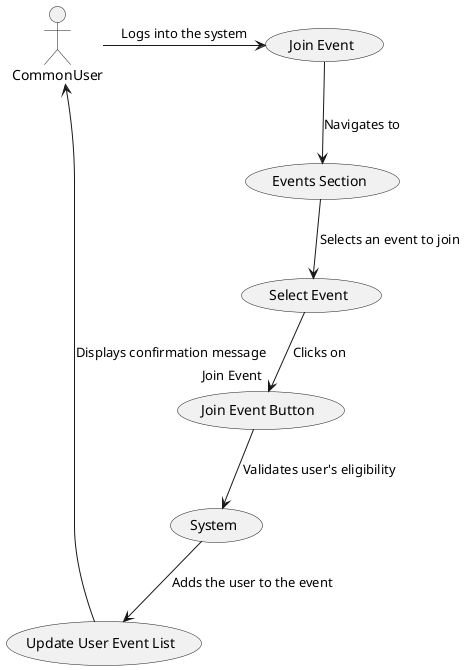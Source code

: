 @startuml
actor CommonUser as CU

CU -> (Join Event) : Logs into the system
(Join Event) --> (Events Section) : Navigates to
(Events Section) --> (Select Event) : Selects an event to join
(Select Event) --> (Join Event Button) : Clicks on "Join Event"
(Join Event Button) --> (System) : Validates user's eligibility
(System) --> (Update User Event List) : Adds the user to the event
(Update User Event List) --> CU : Displays confirmation message

@enduml